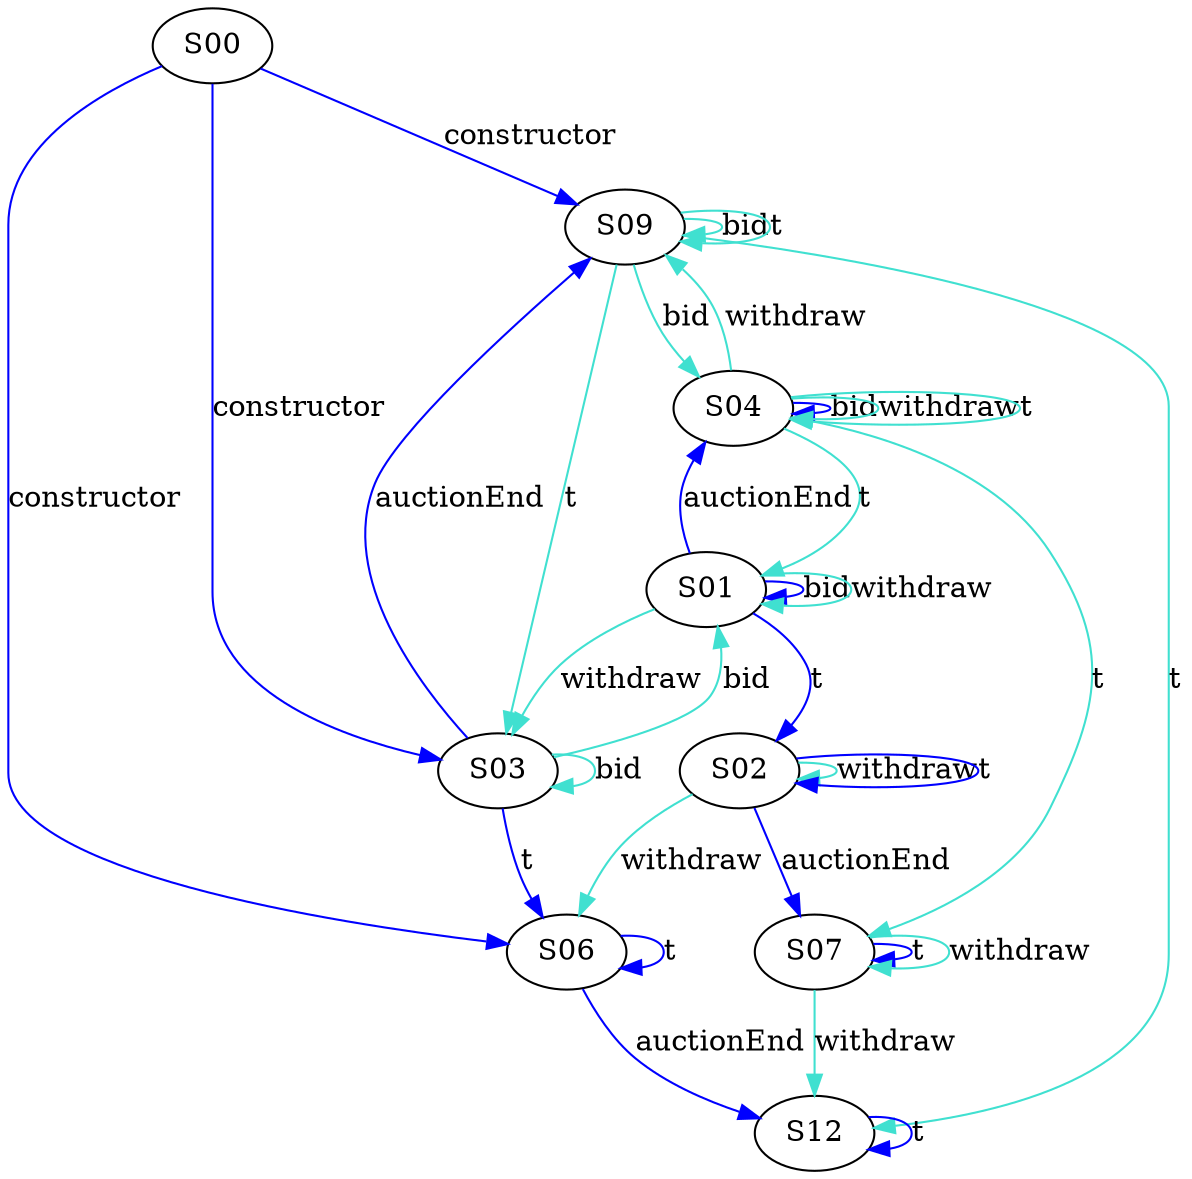 digraph {

S07->S07 [label="t", style="", color="blue"]
S09->S04 [label="bid", style="", color="turquoise"]
S09->S09 [label="bid", style="", color="turquoise"]
S01->S04 [label="auctionEnd", style="", color="blue"]
S01->S01 [label="bid", style="", color="blue"]
S03->S01 [label="bid", style="", color="turquoise"]
S03->S03 [label="bid", style="", color="turquoise"]
S07->S07 [label="withdraw", style="", color="turquoise"]
S07->S12 [label="withdraw", style="", color="turquoise"]
S03->S09 [label="auctionEnd", style="", color="blue"]
S09->S03 [label="t", style="", color="turquoise"]
S09->S09 [label="t", style="", color="turquoise"]
S09->S12 [label="t", style="", color="turquoise"]
S12->S12 [label="t", style="", color="blue"]
S01->S02 [label="t", style="", color="blue"]
S04->S04 [label="bid", style="", color="blue"]
S00->S03 [label="constructor", style="", color="blue"]
S00->S06 [label="constructor", style="", color="blue"]
S00->S09 [label="constructor", style="", color="blue"]
S02->S02 [label="withdraw", style="", color="turquoise"]
S02->S06 [label="withdraw", style="", color="turquoise"]
S06->S12 [label="auctionEnd", style="", color="blue"]
S04->S04 [label="withdraw", style="", color="turquoise"]
S04->S09 [label="withdraw", style="", color="turquoise"]
S04->S01 [label="t", style="", color="turquoise"]
S04->S04 [label="t", style="", color="turquoise"]
S04->S07 [label="t", style="", color="turquoise"]
S06->S06 [label="t", style="", color="blue"]
S03->S06 [label="t", style="", color="blue"]
S02->S07 [label="auctionEnd", style="", color="blue"]
S01->S01 [label="withdraw", style="", color="turquoise"]
S01->S03 [label="withdraw", style="", color="turquoise"]
S02->S02 [label="t", style="", color="blue"]
}